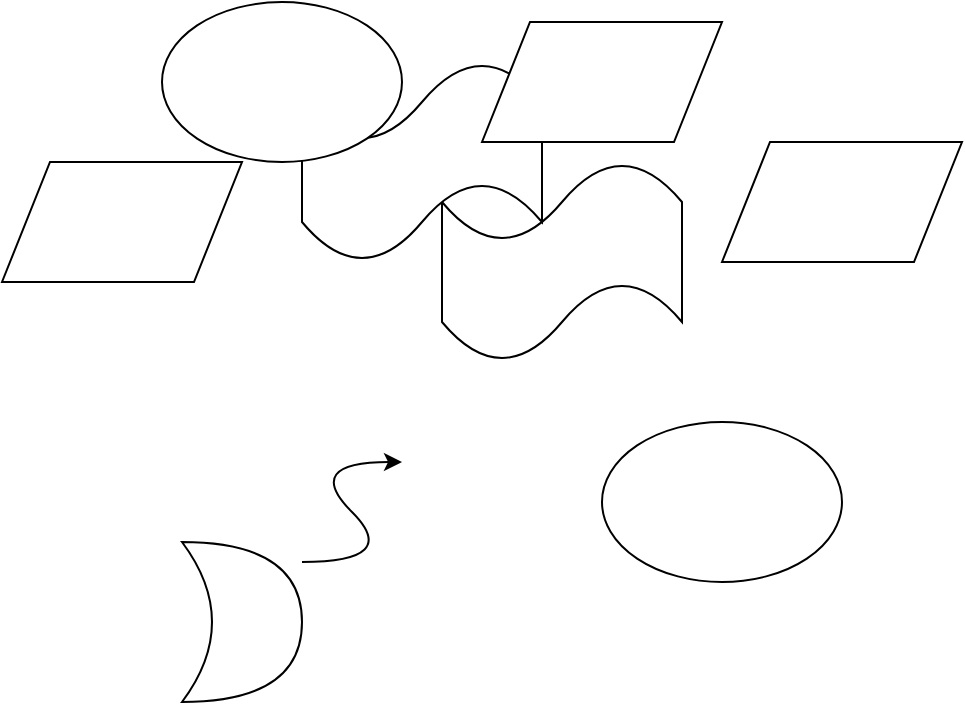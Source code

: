 <mxfile version="13.3.5" type="github">
  <diagram id="lRNMV7AaQxodFI9pDO4R" name="Page-1">
    <mxGraphModel dx="1422" dy="770" grid="1" gridSize="10" guides="1" tooltips="1" connect="1" arrows="1" fold="1" page="1" pageScale="1" pageWidth="827" pageHeight="1169" math="0" shadow="0">
      <root>
        <mxCell id="0" />
        <mxCell id="1" parent="0" />
        <mxCell id="4oiKz9NkWj5NetiUTbwB-1" value="" style="ellipse;whiteSpace=wrap;html=1;" parent="1" vertex="1">
          <mxGeometry x="350" y="350" width="120" height="80" as="geometry" />
        </mxCell>
        <mxCell id="eFRbZ1SbgpulFa_-TWja-1" value="" style="shape=parallelogram;perimeter=parallelogramPerimeter;whiteSpace=wrap;html=1;" vertex="1" parent="1">
          <mxGeometry x="410" y="210" width="120" height="60" as="geometry" />
        </mxCell>
        <mxCell id="eFRbZ1SbgpulFa_-TWja-2" value="" style="shape=tape;whiteSpace=wrap;html=1;" vertex="1" parent="1">
          <mxGeometry x="270" y="220" width="120" height="100" as="geometry" />
        </mxCell>
        <mxCell id="eFRbZ1SbgpulFa_-TWja-3" value="" style="shape=parallelogram;perimeter=parallelogramPerimeter;whiteSpace=wrap;html=1;" vertex="1" parent="1">
          <mxGeometry x="50" y="220" width="120" height="60" as="geometry" />
        </mxCell>
        <mxCell id="eFRbZ1SbgpulFa_-TWja-4" value="" style="shape=tape;whiteSpace=wrap;html=1;" vertex="1" parent="1">
          <mxGeometry x="200" y="170" width="120" height="100" as="geometry" />
        </mxCell>
        <mxCell id="eFRbZ1SbgpulFa_-TWja-5" value="" style="shape=xor;whiteSpace=wrap;html=1;" vertex="1" parent="1">
          <mxGeometry x="140" y="410" width="60" height="80" as="geometry" />
        </mxCell>
        <mxCell id="eFRbZ1SbgpulFa_-TWja-6" value="" style="shape=parallelogram;perimeter=parallelogramPerimeter;whiteSpace=wrap;html=1;" vertex="1" parent="1">
          <mxGeometry x="290" y="150" width="120" height="60" as="geometry" />
        </mxCell>
        <mxCell id="eFRbZ1SbgpulFa_-TWja-7" value="" style="curved=1;endArrow=classic;html=1;" edge="1" parent="1">
          <mxGeometry width="50" height="50" relative="1" as="geometry">
            <mxPoint x="200" y="420" as="sourcePoint" />
            <mxPoint x="250" y="370" as="targetPoint" />
            <Array as="points">
              <mxPoint x="250" y="420" />
              <mxPoint x="200" y="370" />
            </Array>
          </mxGeometry>
        </mxCell>
        <mxCell id="eFRbZ1SbgpulFa_-TWja-8" value="" style="ellipse;whiteSpace=wrap;html=1;" vertex="1" parent="1">
          <mxGeometry x="130" y="140" width="120" height="80" as="geometry" />
        </mxCell>
      </root>
    </mxGraphModel>
  </diagram>
</mxfile>
